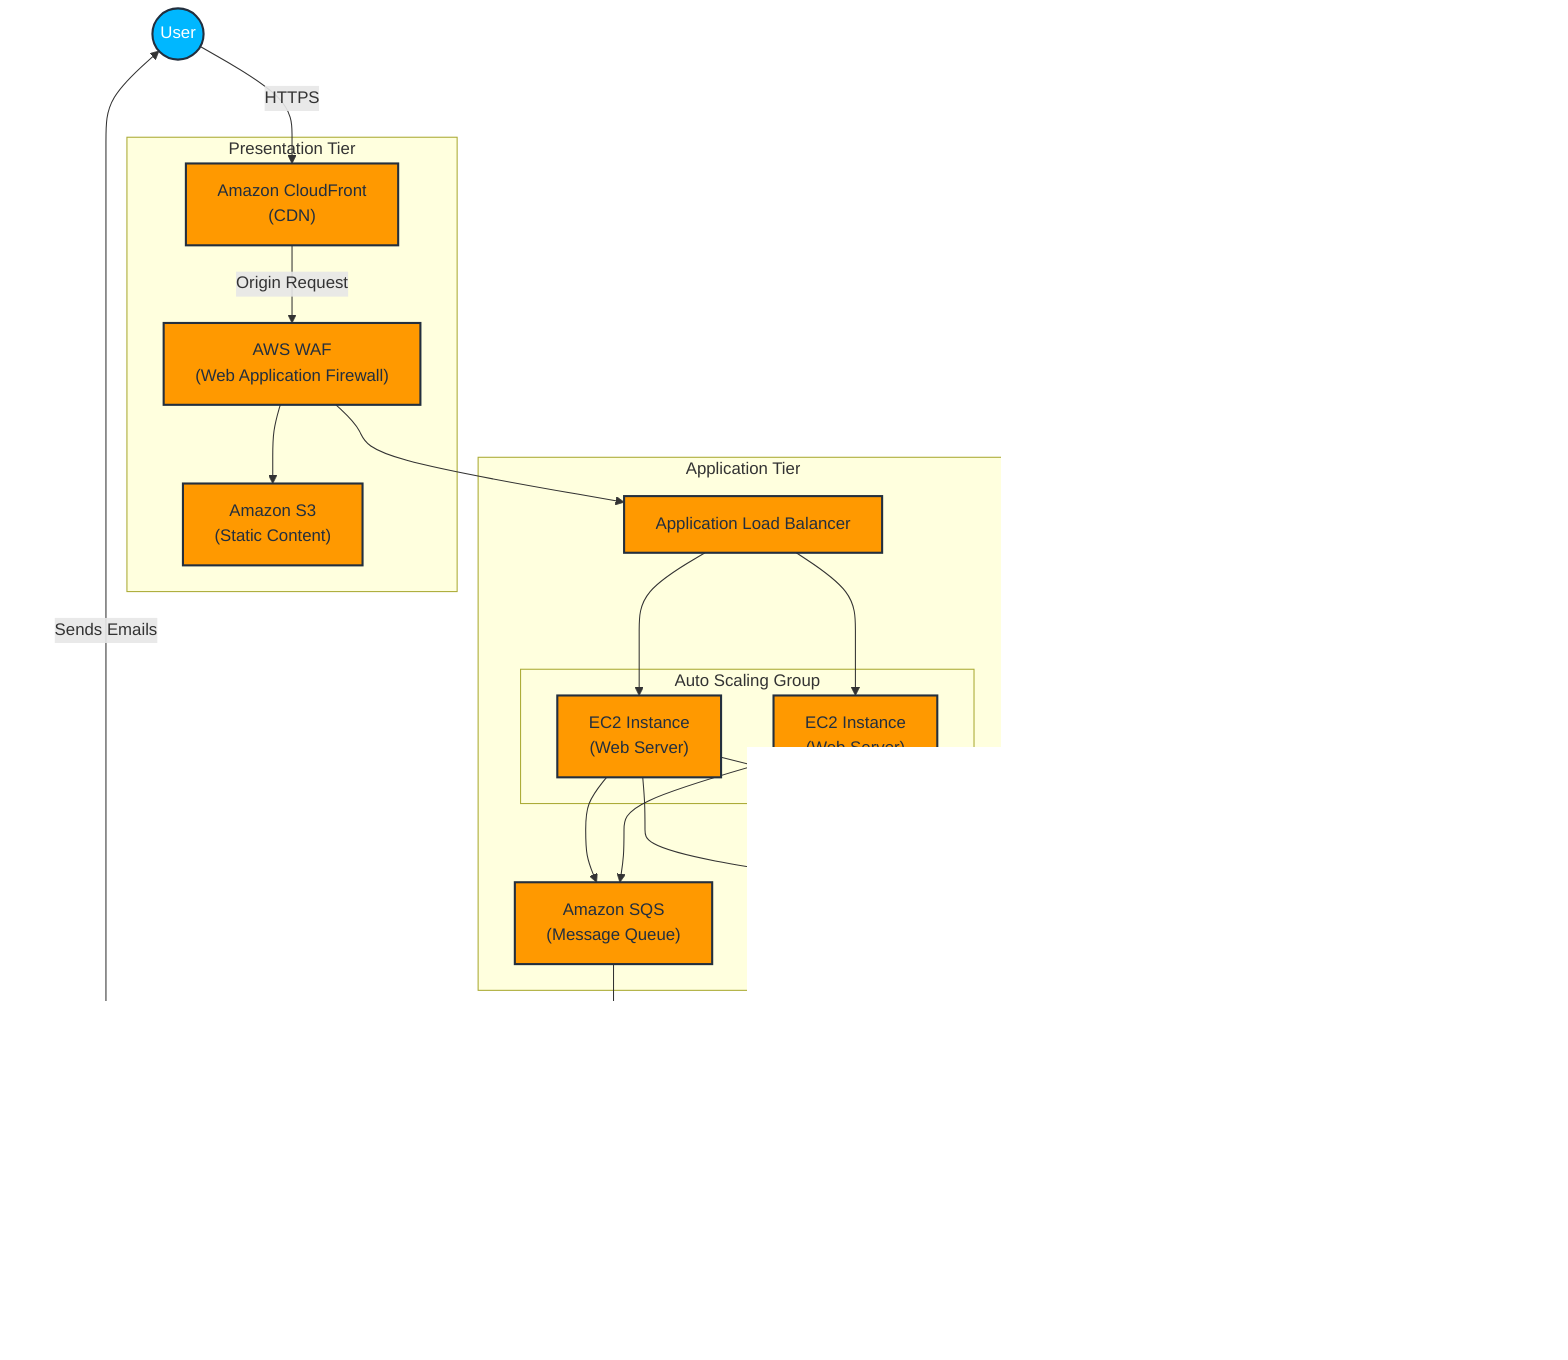 graph TB
    %% Client side
    User((User))
    
    %% Presentation Tier
    subgraph "Presentation Tier"
        CloudFront["Amazon CloudFront\n(CDN)"]
        S3["Amazon S3\n(Static Content)"]
        WAF["AWS WAF\n(Web Application Firewall)"]
    end
    
    %% Application Tier
    subgraph "Application Tier"
        ALB["Application Load Balancer"]
        
        subgraph "Auto Scaling Group"
            EC2_1["EC2 Instance\n(Web Server)"]
            EC2_2["EC2 Instance\n(Web Server)"]
        end
        
        SQS["Amazon SQS\n(Message Queue)"]
    end
    
    %% Data Tier
    subgraph "Data Tier"
        RDS["Amazon RDS\n(Primary DB)"]
        RDSRead["Amazon RDS\n(Read Replica)"]
        ElastiCache["Amazon ElastiCache\n(Caching)"]
    end
    
    %% Email Sending Component
    subgraph "Email Component"
        Lambda["AWS Lambda\n(Email Processing)"]
        SES["Amazon SES\n(Simple Email Service)"]
    end
    
    %% Connections
    User -->|HTTPS| CloudFront
    CloudFront -->|Origin Request| WAF
    WAF --> S3
    WAF --> ALB
    
    ALB --> EC2_1
    ALB --> EC2_2
    
    EC2_1 --> RDS
    EC2_1 --> ElastiCache
    EC2_1 --> SQS
    
    EC2_2 --> RDS
    EC2_2 --> ElastiCache
    EC2_2 --> SQS
    
    RDS --> RDSRead
    
    SQS --> Lambda
    Lambda --> SES
    
    SES -->|Sends Emails| User
    
    %% Styling
    classDef awsService fill:#FF9900,stroke:#232F3E,color:#232F3E,stroke-width:2px
    classDef database fill:#3C873A,stroke:#232F3E,color:#FFFFFF,stroke-width:2px
    classDef client fill:#00B7FF,stroke:#232F3E,color:#FFFFFF,stroke-width:2px
    
    class User client
    class CloudFront,S3,WAF,ALB,EC2_1,EC2_2,SQS,Lambda,SES awsService
    class RDS,RDSRead,ElastiCache database